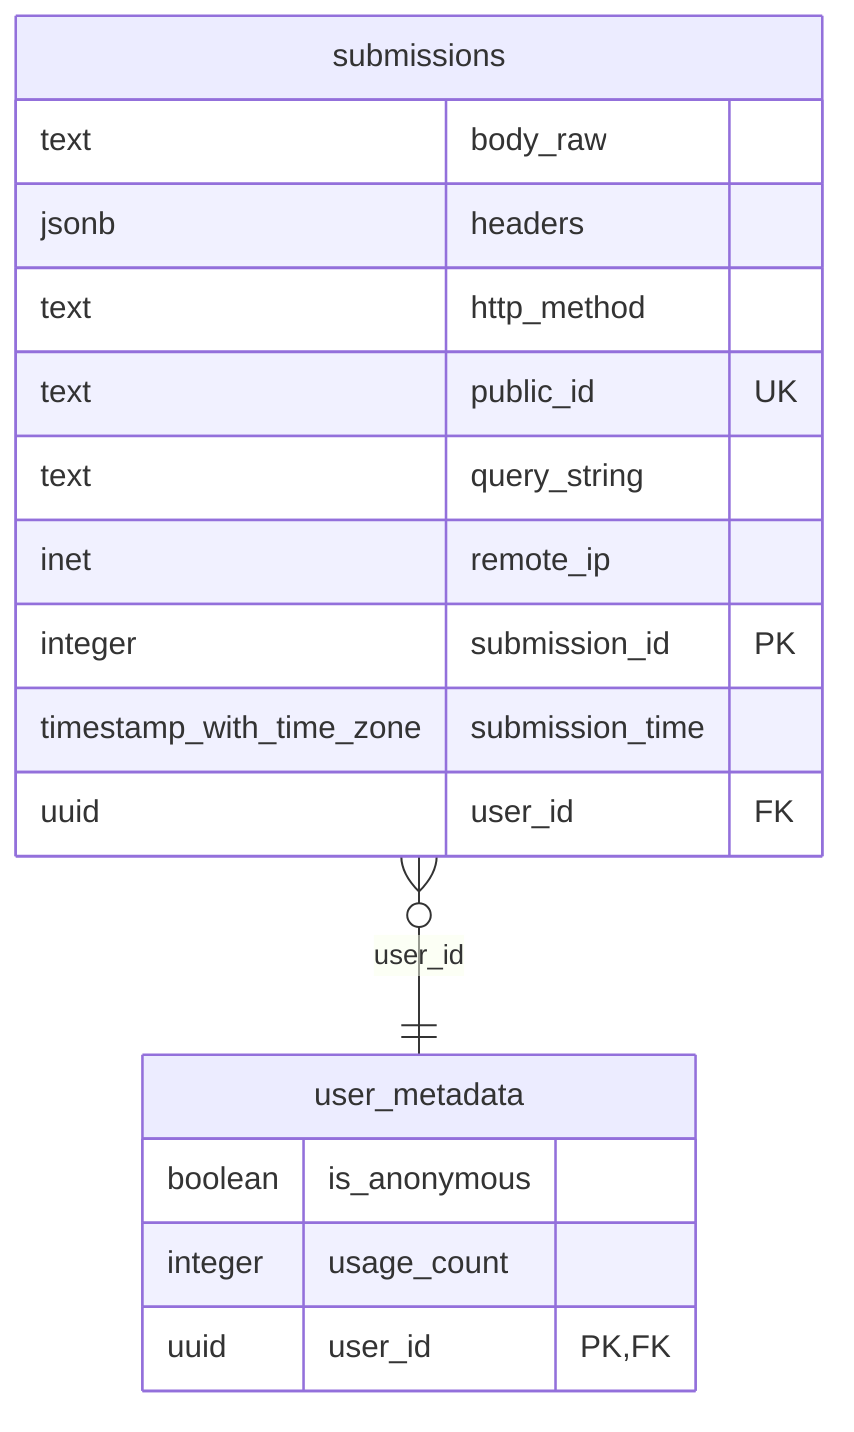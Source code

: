 erDiagram
    submissions {
        text body_raw 
        jsonb headers 
        text http_method 
        text public_id UK 
        text query_string 
        inet remote_ip 
        integer submission_id PK 
        timestamp_with_time_zone submission_time 
        uuid user_id FK 
    }

    user_metadata {
        boolean is_anonymous 
        integer usage_count 
        uuid user_id PK,FK 
    }

    submissions }o--|| user_metadata : "user_id"